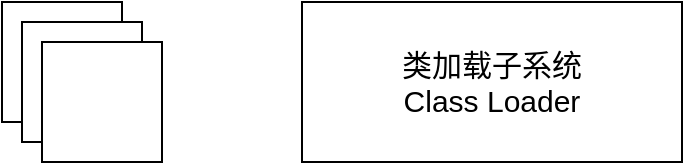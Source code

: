 <mxfile version="21.0.2" type="github"><diagram name="第 1 页" id="xl707IkjOxIr8ZXbckq2"><mxGraphModel dx="1050" dy="549" grid="1" gridSize="10" guides="1" tooltips="1" connect="1" arrows="1" fold="1" page="1" pageScale="1" pageWidth="827" pageHeight="1169" math="0" shadow="0"><root><mxCell id="0"/><mxCell id="1" parent="0"/><mxCell id="Ia8yeapum5S0hoOMVwk_-3" value="" style="rounded=0;whiteSpace=wrap;html=1;labelBackgroundColor=none;" vertex="1" parent="1"><mxGeometry x="219" y="80" width="60" height="60" as="geometry"/></mxCell><mxCell id="Ia8yeapum5S0hoOMVwk_-4" value="" style="rounded=0;whiteSpace=wrap;html=1;labelBackgroundColor=none;" vertex="1" parent="1"><mxGeometry x="229" y="90" width="60" height="60" as="geometry"/></mxCell><mxCell id="Ia8yeapum5S0hoOMVwk_-5" value="" style="rounded=0;whiteSpace=wrap;html=1;labelBackgroundColor=none;" vertex="1" parent="1"><mxGeometry x="239" y="100" width="60" height="60" as="geometry"/></mxCell><mxCell id="Ia8yeapum5S0hoOMVwk_-7" value="&lt;font style=&quot;font-size: 15px;&quot;&gt;类加载子系统&lt;br&gt;Class Loader&lt;br&gt;&lt;/font&gt;" style="rounded=0;whiteSpace=wrap;html=1;" vertex="1" parent="1"><mxGeometry x="369" y="80" width="190" height="80" as="geometry"/></mxCell></root></mxGraphModel></diagram></mxfile>